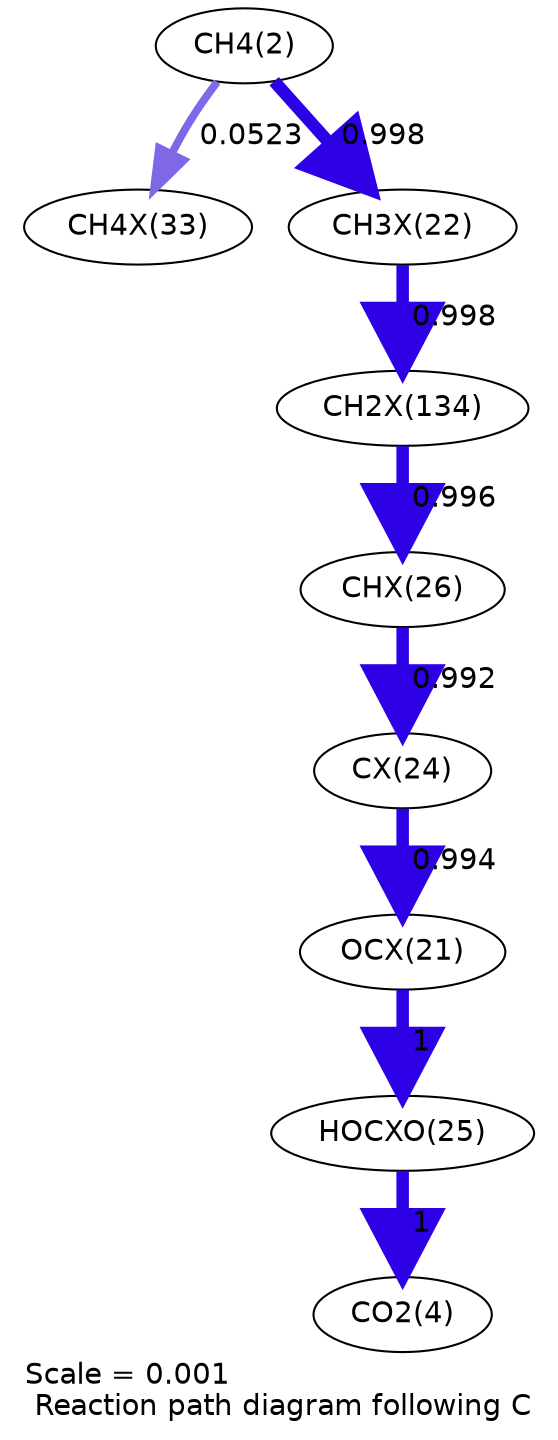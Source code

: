 digraph reaction_paths {
center=1;
s4 -> s31[fontname="Helvetica", penwidth=3.77, arrowsize=1.89, color="0.7, 0.552, 0.9"
, label=" 0.0523"];
s4 -> s25[fontname="Helvetica", penwidth=6, arrowsize=3, color="0.7, 1.5, 0.9"
, label=" 0.998"];
s25 -> s37[fontname="Helvetica", penwidth=6, arrowsize=3, color="0.7, 1.5, 0.9"
, label=" 0.998"];
s37 -> s29[fontname="Helvetica", penwidth=6, arrowsize=3, color="0.7, 1.5, 0.9"
, label=" 0.996"];
s29 -> s27[fontname="Helvetica", penwidth=5.99, arrowsize=3, color="0.7, 1.49, 0.9"
, label=" 0.992"];
s27 -> s24[fontname="Helvetica", penwidth=6, arrowsize=3, color="0.7, 1.49, 0.9"
, label=" 0.994"];
s24 -> s28[fontname="Helvetica", penwidth=6, arrowsize=3, color="0.7, 1.5, 0.9"
, label=" 1"];
s28 -> s6[fontname="Helvetica", penwidth=6, arrowsize=3, color="0.7, 1.5, 0.9"
, label=" 1"];
s4 [ fontname="Helvetica", label="CH4(2)"];
s6 [ fontname="Helvetica", label="CO2(4)"];
s24 [ fontname="Helvetica", label="OCX(21)"];
s25 [ fontname="Helvetica", label="CH3X(22)"];
s27 [ fontname="Helvetica", label="CX(24)"];
s28 [ fontname="Helvetica", label="HOCXO(25)"];
s29 [ fontname="Helvetica", label="CHX(26)"];
s31 [ fontname="Helvetica", label="CH4X(33)"];
s37 [ fontname="Helvetica", label="CH2X(134)"];
 label = "Scale = 0.001\l Reaction path diagram following C";
 fontname = "Helvetica";
}
